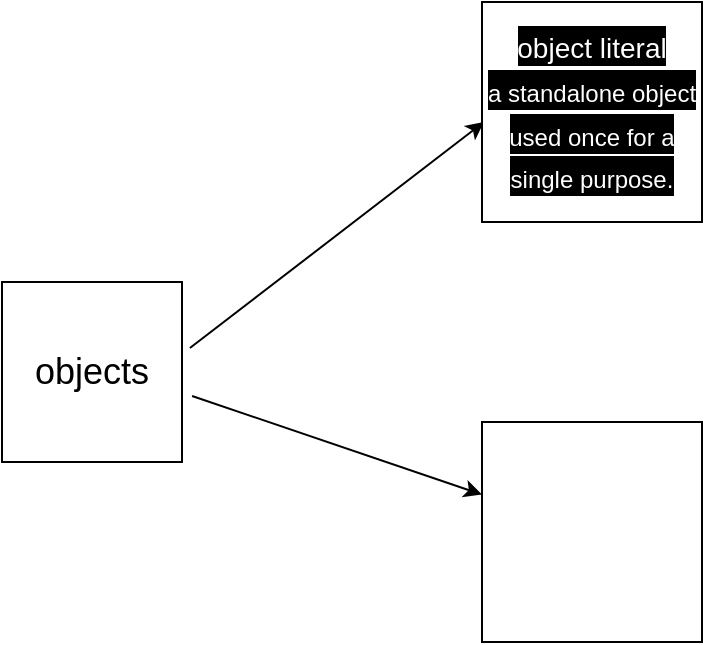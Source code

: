 <mxfile>
    <diagram id="mvGKxc8eJxKteeK92lLP" name="Page-1">
        <mxGraphModel dx="475" dy="515" grid="1" gridSize="10" guides="1" tooltips="1" connect="1" arrows="1" fold="1" page="1" pageScale="1" pageWidth="850" pageHeight="1100" math="0" shadow="0">
            <root>
                <mxCell id="0"/>
                <mxCell id="1" parent="0"/>
                <mxCell id="2" value="&lt;font style=&quot;font-size: 18px;&quot;&gt;objects&lt;/font&gt;" style="whiteSpace=wrap;html=1;aspect=fixed;" vertex="1" parent="1">
                    <mxGeometry x="60" y="250" width="90" height="90" as="geometry"/>
                </mxCell>
                <mxCell id="5" value="" style="endArrow=classic;html=1;fontSize=18;exitX=1.044;exitY=0.367;exitDx=0;exitDy=0;exitPerimeter=0;" edge="1" parent="1" source="2">
                    <mxGeometry width="50" height="50" relative="1" as="geometry">
                        <mxPoint x="270" y="290" as="sourcePoint"/>
                        <mxPoint x="300.979" y="170" as="targetPoint"/>
                    </mxGeometry>
                </mxCell>
                <mxCell id="7" value="&lt;span style=&quot;background-color: rgb(0, 0, 0);&quot;&gt;&lt;font color=&quot;#ffffff&quot;&gt;&lt;font style=&quot;font-size: 14px;&quot;&gt;object literal&lt;br&gt;&lt;/font&gt;&lt;span style=&quot;font-size: 12px;&quot;&gt;a standalone object&lt;/span&gt;&lt;br&gt;&lt;span style=&quot;font-size: 12px;&quot;&gt;used once for a&lt;/span&gt;&lt;br&gt;&lt;span style=&quot;font-size: 12px;&quot;&gt;single purpose.&lt;/span&gt;&lt;/font&gt;&lt;/span&gt;" style="whiteSpace=wrap;html=1;aspect=fixed;fontSize=18;" vertex="1" parent="1">
                    <mxGeometry x="300" y="110" width="110" height="110" as="geometry"/>
                </mxCell>
                <mxCell id="8" value="" style="endArrow=classic;html=1;fontSize=14;fontColor=#FFFFFF;exitX=1.056;exitY=0.633;exitDx=0;exitDy=0;exitPerimeter=0;" edge="1" parent="1" source="2" target="9">
                    <mxGeometry width="50" height="50" relative="1" as="geometry">
                        <mxPoint x="270" y="300" as="sourcePoint"/>
                        <mxPoint x="300" y="380" as="targetPoint"/>
                    </mxGeometry>
                </mxCell>
                <mxCell id="9" value="object class" style="whiteSpace=wrap;html=1;aspect=fixed;labelBackgroundColor=none;fontSize=14;fontColor=#FFFFFF;" vertex="1" parent="1">
                    <mxGeometry x="300" y="320" width="110" height="110" as="geometry"/>
                </mxCell>
            </root>
        </mxGraphModel>
    </diagram>
</mxfile>